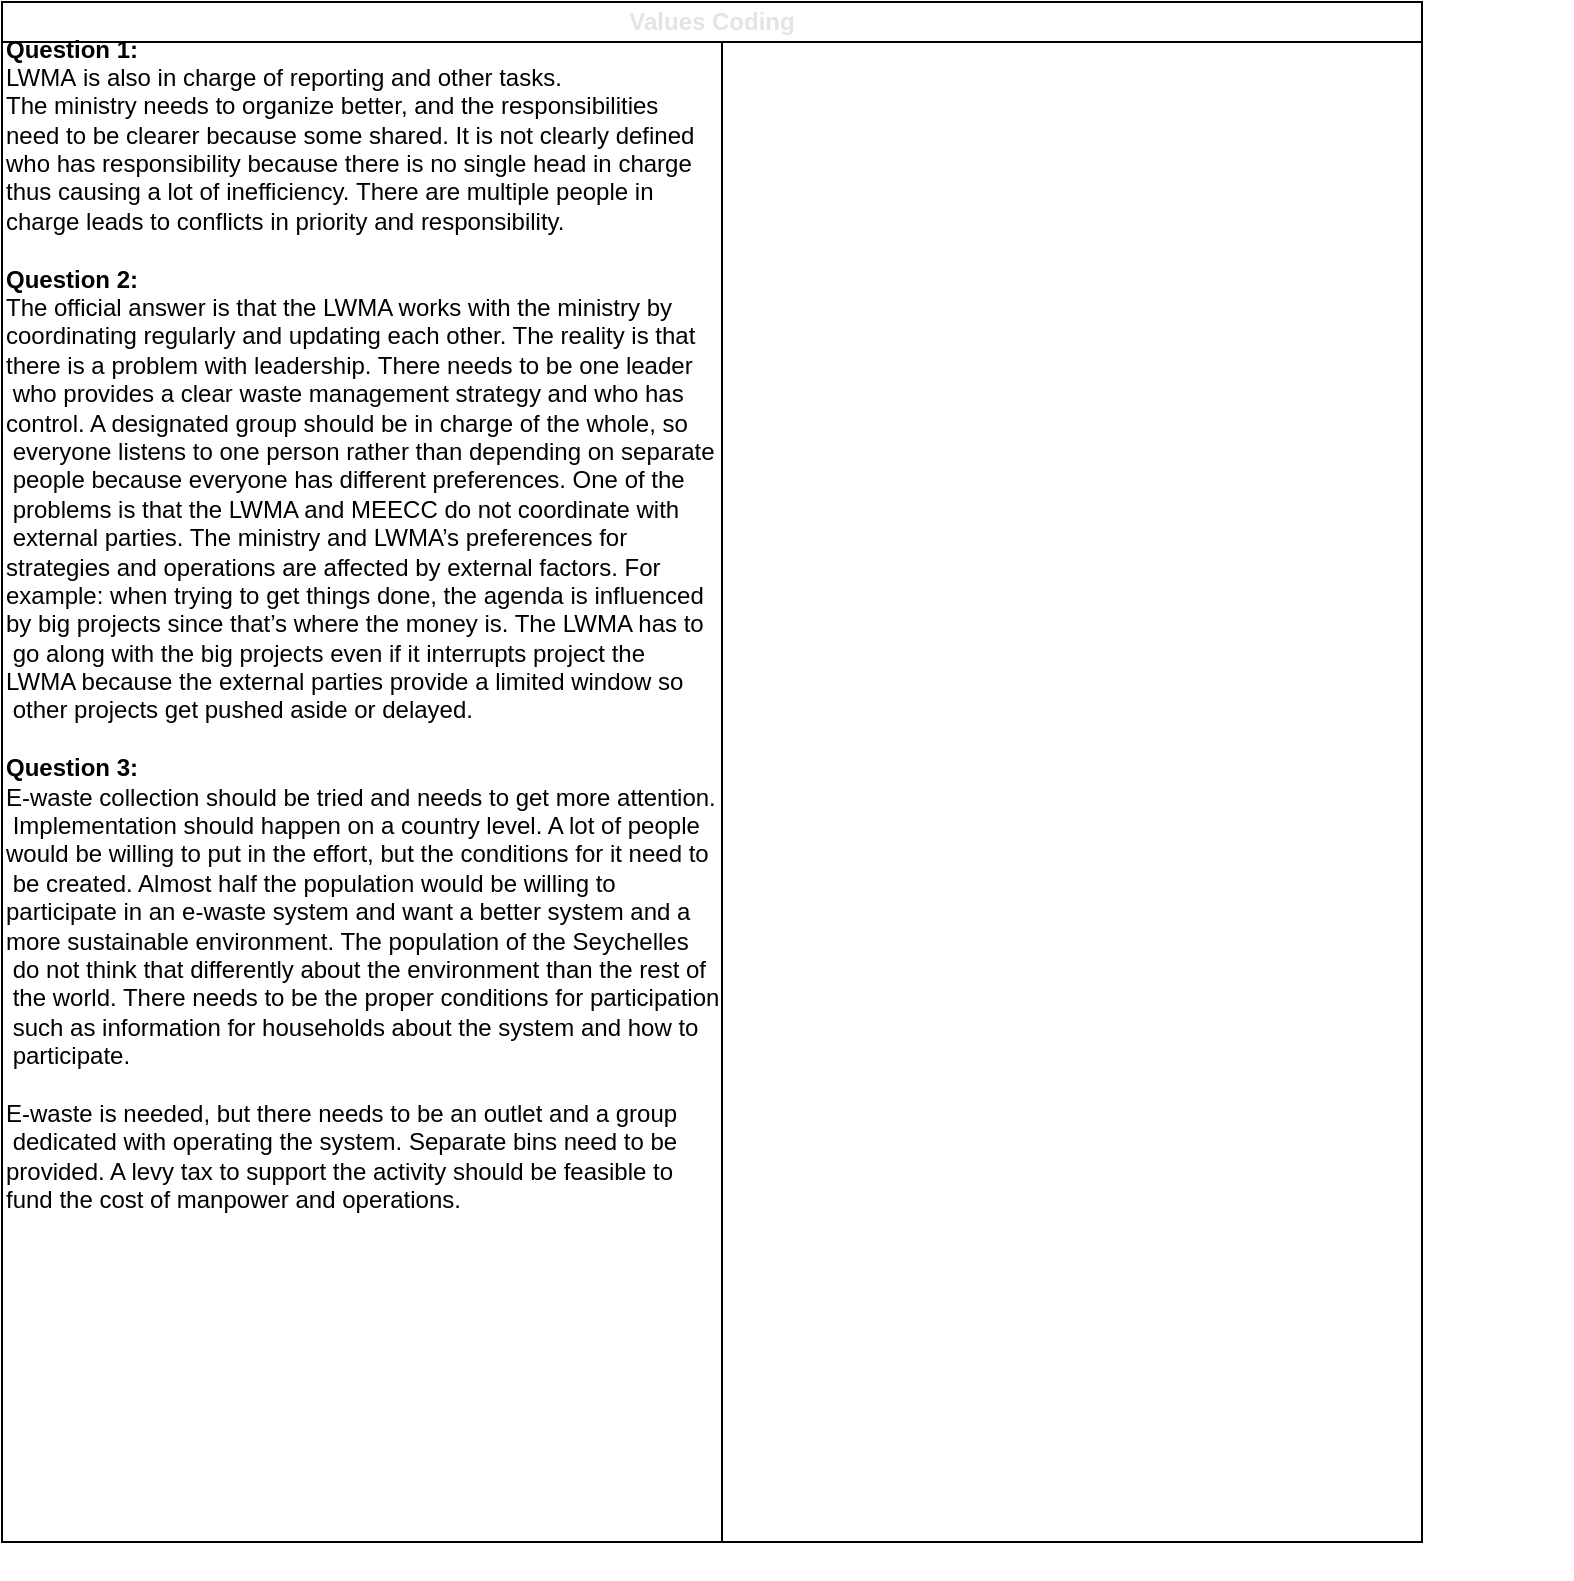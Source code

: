 <mxfile version="13.6.2" type="github">
  <diagram id="prtHgNgQTEPvFCAcTncT" name="Page-1">
    <mxGraphModel dx="1038" dy="580" grid="1" gridSize="10" guides="1" tooltips="1" connect="1" arrows="1" fold="1" page="1" pageScale="1" pageWidth="827" pageHeight="1169" math="0" shadow="0">
      <root>
        <mxCell id="0" />
        <mxCell id="1" parent="0" />
        <mxCell id="dNxyNK7c78bLwvsdeMH5-11" value="Values Coding" style="swimlane;html=1;startSize=20;horizontal=1;containerType=tree;glass=0;textOpacity=10;whiteSpace=wrap;" parent="1" vertex="1">
          <mxGeometry x="40" y="80" width="710" height="770" as="geometry" />
        </mxCell>
        <mxCell id="wTvHSEy84LiGymbCWiN8-1" value="&lt;br&gt;&lt;div&gt;&lt;b&gt;Question 1:&amp;nbsp;&lt;/b&gt;&lt;span&gt;&amp;nbsp;&lt;/span&gt;&lt;/div&gt;&lt;div&gt;&lt;span&gt;LWMA&amp;nbsp;is&amp;nbsp;also&amp;nbsp;in&amp;nbsp;charge&amp;nbsp;of&amp;nbsp;reporting&amp;nbsp;and&amp;nbsp;other&amp;nbsp;tasks.&amp;nbsp;&lt;/span&gt;&lt;/div&gt;&lt;div&gt;&lt;span&gt;The&amp;nbsp;ministry&amp;nbsp;needs&amp;nbsp;to&amp;nbsp;organize&amp;nbsp;better,&amp;nbsp;and&amp;nbsp;the&amp;nbsp;responsibilities&amp;nbsp;&lt;/span&gt;&lt;/div&gt;&lt;div&gt;&lt;span&gt;need&amp;nbsp;to&amp;nbsp;be&amp;nbsp;clearer&amp;nbsp;because&amp;nbsp;some&amp;nbsp;shared.&amp;nbsp;It&amp;nbsp;is&amp;nbsp;not&amp;nbsp;clearly&amp;nbsp;defined&amp;nbsp;&lt;/span&gt;&lt;/div&gt;&lt;div&gt;&lt;span&gt;who&amp;nbsp;has&amp;nbsp;responsibility&amp;nbsp;because&amp;nbsp;there&amp;nbsp;is&amp;nbsp;no&amp;nbsp;single&amp;nbsp;head&amp;nbsp;in&amp;nbsp;charge&amp;nbsp;&lt;/span&gt;&lt;/div&gt;&lt;div&gt;&lt;span&gt;thus&amp;nbsp;causing&amp;nbsp;a&amp;nbsp;lot&amp;nbsp;of&amp;nbsp;inefficiency.&amp;nbsp;There&amp;nbsp;are&amp;nbsp;multiple&amp;nbsp;people&amp;nbsp;in&amp;nbsp;&lt;/span&gt;&lt;/div&gt;&lt;div&gt;&lt;span&gt;charge&amp;nbsp;leads&amp;nbsp;to&amp;nbsp;conflicts&amp;nbsp;in&amp;nbsp;priority&amp;nbsp;and&amp;nbsp;responsibility.&lt;/span&gt;&lt;/div&gt;&lt;div&gt;&lt;span&gt;&lt;br&gt;&lt;/span&gt;&lt;/div&gt;&lt;div&gt;&lt;span&gt;&lt;b&gt;Question 2:&amp;nbsp;&amp;nbsp;&lt;/b&gt;&lt;/span&gt;&lt;/div&gt;The official answer is that the LWMA works with the ministry by&amp;nbsp;&lt;br&gt;coordinating regularly and updating each other. The reality is that &lt;br&gt;there is a problem with leadership. There needs to be one leader&lt;br&gt;&amp;nbsp;who provides a clear waste management strategy and who has &lt;br&gt;control. A designated group should be in charge of the whole, so&lt;br&gt;&amp;nbsp;everyone listens to one person rather than depending on separate&lt;br&gt;&amp;nbsp;people because everyone has different preferences. One of the&lt;br&gt;&amp;nbsp;problems is that the LWMA and MEECC do not coordinate with&lt;br&gt;&amp;nbsp;external parties. The ministry and LWMA’s preferences for &lt;br&gt;strategies and operations are affected by external factors. For &lt;br&gt;example:&amp;nbsp;when trying to get things done, the agenda is influenced &lt;br&gt;by big projects since that’s where the money is. The LWMA has to&lt;br&gt;&amp;nbsp;go along with the big projects even if it interrupts project the &lt;br&gt;LWMA because the external parties provide a limited window so&lt;br&gt;&amp;nbsp;other projects get pushed aside or delayed.&lt;br&gt;&lt;br&gt;&lt;b&gt;Question 3:&lt;/b&gt;&lt;br&gt;E-waste collection should be tried and needs to get more attention.&lt;br&gt;&amp;nbsp;Implementation should happen on a country level. A lot of people &lt;br&gt;would be willing to put in the effort, but the conditions for it need to&lt;br&gt;&amp;nbsp;be created. Almost half the population would be willing to &lt;br&gt;participate in an e-waste system and want a better system and a &lt;br&gt;more sustainable environment. The population of the Seychelles&lt;br&gt;&amp;nbsp;do not think that differently about the environment than the rest of&lt;br&gt;&amp;nbsp;the world. There needs to be the proper conditions for participation&lt;br&gt;&amp;nbsp;such as information for households about the system and how to&lt;br&gt;&amp;nbsp;participate.&amp;nbsp;&lt;br&gt;&lt;br&gt;E-waste is needed, but there needs to be an outlet and a group&lt;br&gt;&amp;nbsp;dedicated with operating the system. Separate bins need to be &lt;br&gt;provided. A levy tax to support the activity should be feasible to &lt;br&gt;fund the cost of manpower and operations.&lt;br&gt;&lt;br&gt;&lt;br&gt;&lt;table border=&quot;0&quot; cellpadding=&quot;0&quot; cellspacing=&quot;0&quot; width=&quot;783&quot; style=&quot;border-collapse: collapse ; width: 587pt&quot;&gt;&lt;tbody&gt;&lt;tr style=&quot;height: 115.2pt&quot;&gt;  &lt;td height=&quot;154&quot; class=&quot;xl65&quot; width=&quot;783&quot; style=&quot;height: 115.2pt ; width: 587pt&quot;&gt;&lt;/td&gt;&lt;/tr&gt;&lt;/tbody&gt;&lt;/table&gt;" style="rounded=0;html=1;horizontal=1;whiteSpace=wrap;align=left;" parent="dNxyNK7c78bLwvsdeMH5-11" vertex="1">
          <mxGeometry y="20" width="360" height="750" as="geometry" />
        </mxCell>
        <mxCell id="wTvHSEy84LiGymbCWiN8-2" value="" style="rounded=0;whiteSpace=wrap;html=1;" parent="dNxyNK7c78bLwvsdeMH5-11" vertex="1">
          <mxGeometry x="360" y="20" width="350" height="750" as="geometry" />
        </mxCell>
        <mxCell id="wTvHSEy84LiGymbCWiN8-4" style="edgeStyle=orthogonalEdgeStyle;rounded=0;orthogonalLoop=1;jettySize=auto;html=1;exitX=0.5;exitY=1;exitDx=0;exitDy=0;" parent="dNxyNK7c78bLwvsdeMH5-11" source="wTvHSEy84LiGymbCWiN8-2" target="wTvHSEy84LiGymbCWiN8-2" edge="1">
          <mxGeometry relative="1" as="geometry" />
        </mxCell>
      </root>
    </mxGraphModel>
  </diagram>
</mxfile>
